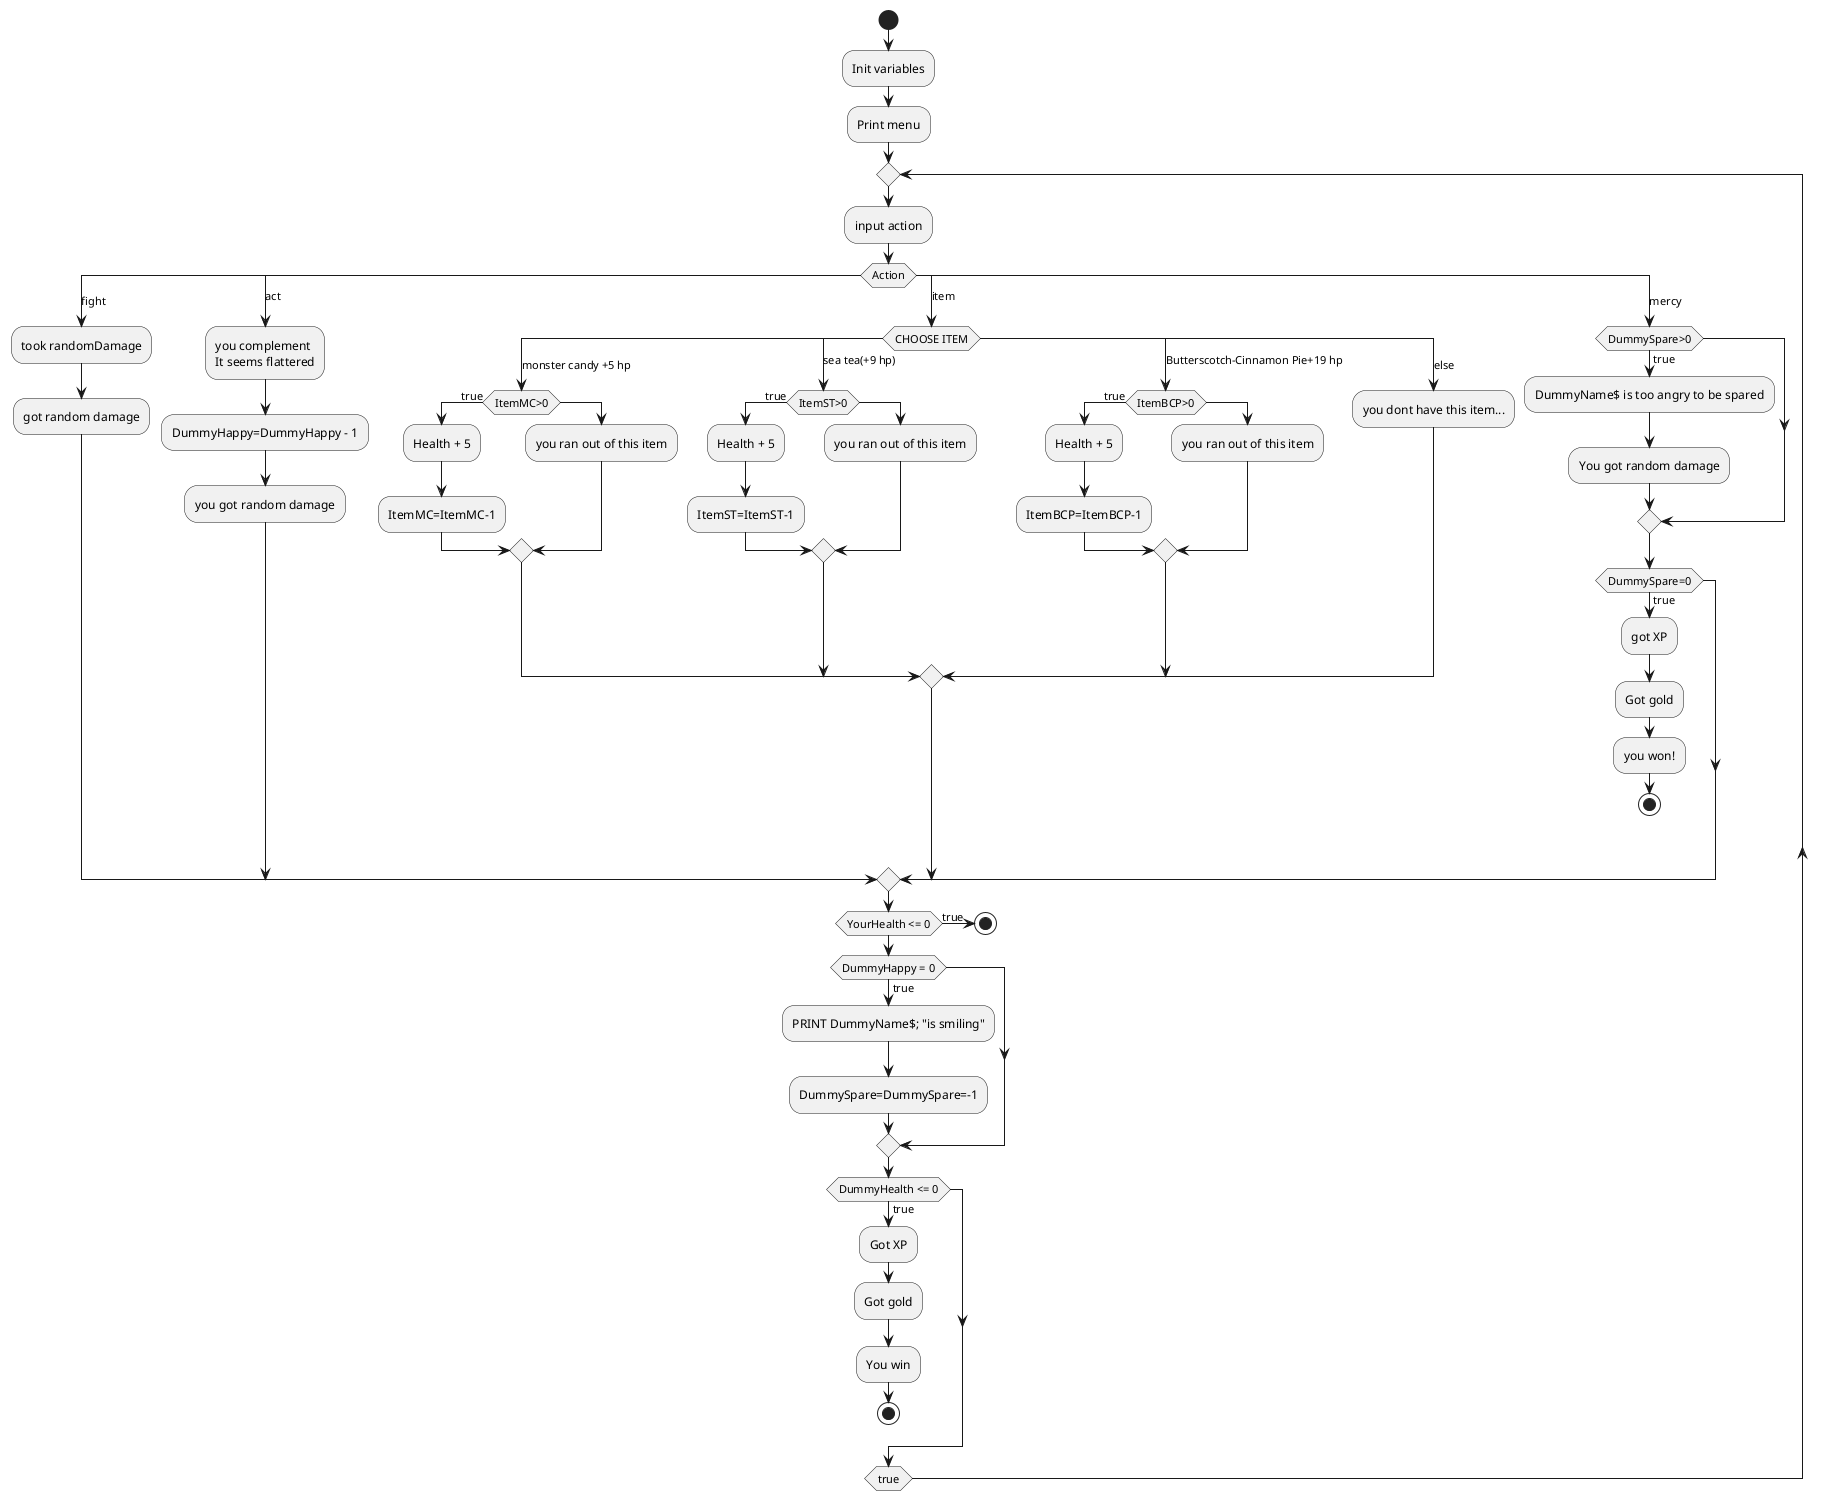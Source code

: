 @startuml ProgramStructure
start
:Init variables;

:Print menu;

repeat

:input action;

switch(Action)
case (fight)
    :took randomDamage;
    :got random damage;

case (act)
    :you complement
    It seems flattered;
    :DummyHappy=DummyHappy - 1;
    :you got random damage;

case (item)

    switch(CHOOSE ITEM)
        case (monster candy +5 hp)
            if (ItemMC>0) THEN (true)
                :Health + 5;
                :ItemMC=ItemMC-1;
            ELSE
                :you ran out of this item;
            endif

        case (sea tea(+9 hp))
            if (ItemST>0) THEN (true)
                :Health + 5;
                :ItemST=ItemST-1;
            ELSE
                :you ran out of this item;
            endif

        case (Butterscotch-Cinnamon Pie+19 hp)
            if (ItemBCP>0) THEN (true)
                :Health + 5;
                :ItemBCP=ItemBCP-1;
            ELSE
                :you ran out of this item;
            endif
        case (else)
            :you dont have this item...;
    endswitch

case (mercy)
    if (DummySpare>0) then (true)
        :DummyName$ is too angry to be spared;
        :You got random damage;
    endif

    if (DummySpare=0) then (true)
        :got XP;
        :Got gold;
        :you won!;
        stop
    endif

endswitch

if (YourHealth <= 0) then (true)
    stop
endif

if (DummyHappy = 0) then (true)
    :PRINT DummyName$; "is smiling";
    :DummySpare=DummySpare=-1;
endif

if (DummyHealth <= 0) then (true)
    :Got XP;
    :Got gold;
    :You win;
    stop
endif

repeat while (true)

@enduml
